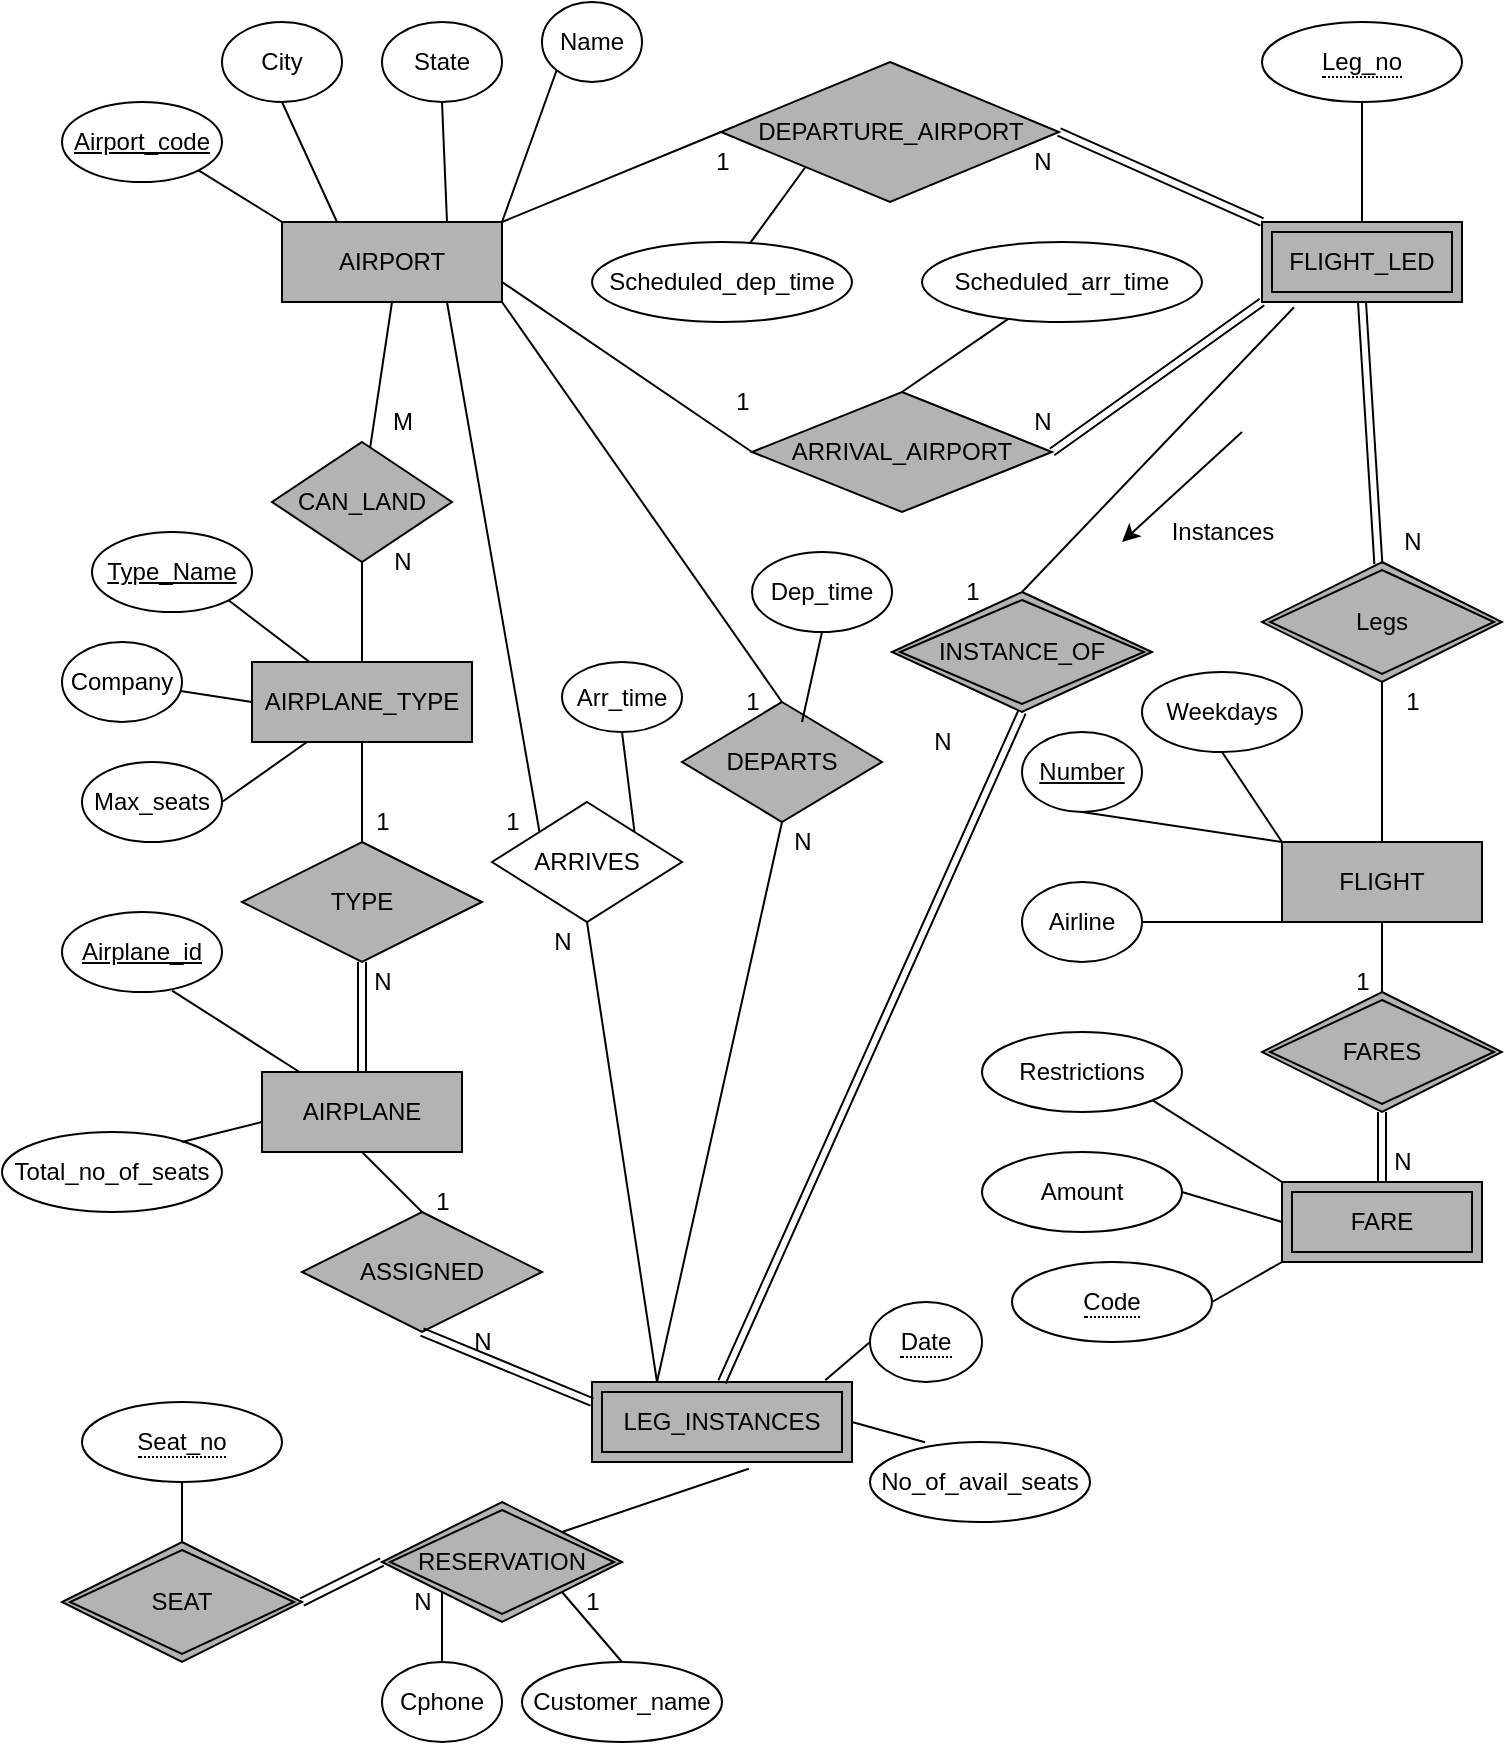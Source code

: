 <mxfile version="20.4.1" type="device"><diagram id="vinXVyPSpNCe3Nx000fY" name="Trang-1"><mxGraphModel dx="1935" dy="867" grid="1" gridSize="10" guides="1" tooltips="1" connect="1" arrows="1" fold="1" page="1" pageScale="1" pageWidth="827" pageHeight="1169" math="0" shadow="0"><root><mxCell id="0"/><mxCell id="1" parent="0"/><mxCell id="0WZKQiS12nvEJ1-0Fg4a-1" value="AIRPORT" style="rounded=0;whiteSpace=wrap;html=1;fillColor=#B3B3B3;" vertex="1" parent="1"><mxGeometry x="120" y="120" width="110" height="40" as="geometry"/></mxCell><mxCell id="0WZKQiS12nvEJ1-0Fg4a-2" value="Airport_code" style="ellipse;whiteSpace=wrap;html=1;align=center;fontStyle=4;" vertex="1" parent="1"><mxGeometry x="10" y="60" width="80" height="40" as="geometry"/></mxCell><mxCell id="0WZKQiS12nvEJ1-0Fg4a-3" value="City" style="ellipse;whiteSpace=wrap;html=1;align=center;" vertex="1" parent="1"><mxGeometry x="90" y="20" width="60" height="40" as="geometry"/></mxCell><mxCell id="0WZKQiS12nvEJ1-0Fg4a-4" value="State" style="ellipse;whiteSpace=wrap;html=1;align=center;" vertex="1" parent="1"><mxGeometry x="170" y="20" width="60" height="40" as="geometry"/></mxCell><mxCell id="0WZKQiS12nvEJ1-0Fg4a-5" value="Name" style="ellipse;whiteSpace=wrap;html=1;align=center;" vertex="1" parent="1"><mxGeometry x="250" y="10" width="50" height="40" as="geometry"/></mxCell><mxCell id="0WZKQiS12nvEJ1-0Fg4a-12" value="" style="endArrow=none;html=1;rounded=0;entryX=0;entryY=1;entryDx=0;entryDy=0;exitX=1;exitY=0;exitDx=0;exitDy=0;" edge="1" parent="1" source="0WZKQiS12nvEJ1-0Fg4a-1" target="0WZKQiS12nvEJ1-0Fg4a-5"><mxGeometry width="50" height="50" relative="1" as="geometry"><mxPoint x="350" y="290" as="sourcePoint"/><mxPoint x="400" y="240" as="targetPoint"/></mxGeometry></mxCell><mxCell id="0WZKQiS12nvEJ1-0Fg4a-13" value="" style="endArrow=none;html=1;rounded=0;entryX=0.5;entryY=1;entryDx=0;entryDy=0;exitX=0.75;exitY=0;exitDx=0;exitDy=0;" edge="1" parent="1" source="0WZKQiS12nvEJ1-0Fg4a-1" target="0WZKQiS12nvEJ1-0Fg4a-4"><mxGeometry width="50" height="50" relative="1" as="geometry"><mxPoint x="350" y="290" as="sourcePoint"/><mxPoint x="400" y="240" as="targetPoint"/></mxGeometry></mxCell><mxCell id="0WZKQiS12nvEJ1-0Fg4a-14" value="" style="endArrow=none;html=1;rounded=0;entryX=0.5;entryY=1;entryDx=0;entryDy=0;exitX=0.25;exitY=0;exitDx=0;exitDy=0;" edge="1" parent="1" source="0WZKQiS12nvEJ1-0Fg4a-1" target="0WZKQiS12nvEJ1-0Fg4a-3"><mxGeometry width="50" height="50" relative="1" as="geometry"><mxPoint x="350" y="290" as="sourcePoint"/><mxPoint x="400" y="240" as="targetPoint"/></mxGeometry></mxCell><mxCell id="0WZKQiS12nvEJ1-0Fg4a-15" value="" style="endArrow=none;html=1;rounded=0;entryX=1;entryY=1;entryDx=0;entryDy=0;exitX=0;exitY=0;exitDx=0;exitDy=0;" edge="1" parent="1" source="0WZKQiS12nvEJ1-0Fg4a-1" target="0WZKQiS12nvEJ1-0Fg4a-2"><mxGeometry width="50" height="50" relative="1" as="geometry"><mxPoint x="350" y="290" as="sourcePoint"/><mxPoint x="400" y="240" as="targetPoint"/></mxGeometry></mxCell><mxCell id="0WZKQiS12nvEJ1-0Fg4a-16" value="CAN_LAND" style="shape=rhombus;perimeter=rhombusPerimeter;whiteSpace=wrap;html=1;align=center;fillColor=#B3B3B3;" vertex="1" parent="1"><mxGeometry x="115" y="230" width="90" height="60" as="geometry"/></mxCell><mxCell id="0WZKQiS12nvEJ1-0Fg4a-18" value="" style="endArrow=none;html=1;rounded=0;entryX=0.5;entryY=1;entryDx=0;entryDy=0;" edge="1" parent="1" source="0WZKQiS12nvEJ1-0Fg4a-16" target="0WZKQiS12nvEJ1-0Fg4a-1"><mxGeometry width="50" height="50" relative="1" as="geometry"><mxPoint x="350" y="290" as="sourcePoint"/><mxPoint x="400" y="240" as="targetPoint"/></mxGeometry></mxCell><mxCell id="0WZKQiS12nvEJ1-0Fg4a-19" value="M" style="text;html=1;align=center;verticalAlign=middle;resizable=0;points=[];autosize=1;strokeColor=none;fillColor=none;" vertex="1" parent="1"><mxGeometry x="165" y="205" width="30" height="30" as="geometry"/></mxCell><mxCell id="0WZKQiS12nvEJ1-0Fg4a-20" value="AIRPLANE_TYPE" style="whiteSpace=wrap;html=1;align=center;fillColor=#B3B3B3;" vertex="1" parent="1"><mxGeometry x="105" y="340" width="110" height="40" as="geometry"/></mxCell><mxCell id="0WZKQiS12nvEJ1-0Fg4a-21" value="" style="endArrow=none;html=1;rounded=0;exitX=0.5;exitY=0;exitDx=0;exitDy=0;entryX=0.5;entryY=1;entryDx=0;entryDy=0;" edge="1" parent="1" source="0WZKQiS12nvEJ1-0Fg4a-20" target="0WZKQiS12nvEJ1-0Fg4a-16"><mxGeometry width="50" height="50" relative="1" as="geometry"><mxPoint x="350" y="290" as="sourcePoint"/><mxPoint x="400" y="240" as="targetPoint"/></mxGeometry></mxCell><mxCell id="0WZKQiS12nvEJ1-0Fg4a-22" value="N" style="text;html=1;align=center;verticalAlign=middle;resizable=0;points=[];autosize=1;strokeColor=none;fillColor=none;" vertex="1" parent="1"><mxGeometry x="165" y="275" width="30" height="30" as="geometry"/></mxCell><mxCell id="0WZKQiS12nvEJ1-0Fg4a-23" value="Type_Name" style="ellipse;whiteSpace=wrap;html=1;align=center;fontStyle=4;" vertex="1" parent="1"><mxGeometry x="25" y="275" width="80" height="40" as="geometry"/></mxCell><mxCell id="0WZKQiS12nvEJ1-0Fg4a-24" value="Max_seats" style="ellipse;whiteSpace=wrap;html=1;align=center;" vertex="1" parent="1"><mxGeometry x="20" y="390" width="70" height="40" as="geometry"/></mxCell><mxCell id="0WZKQiS12nvEJ1-0Fg4a-25" value="Company" style="ellipse;whiteSpace=wrap;html=1;align=center;" vertex="1" parent="1"><mxGeometry x="10" y="330" width="60" height="40" as="geometry"/></mxCell><mxCell id="0WZKQiS12nvEJ1-0Fg4a-26" value="" style="endArrow=none;html=1;rounded=0;exitX=1;exitY=1;exitDx=0;exitDy=0;" edge="1" parent="1" source="0WZKQiS12nvEJ1-0Fg4a-23" target="0WZKQiS12nvEJ1-0Fg4a-20"><mxGeometry width="50" height="50" relative="1" as="geometry"><mxPoint x="350" y="290" as="sourcePoint"/><mxPoint x="400" y="240" as="targetPoint"/></mxGeometry></mxCell><mxCell id="0WZKQiS12nvEJ1-0Fg4a-27" value="" style="endArrow=none;html=1;rounded=0;entryX=1;entryY=0.5;entryDx=0;entryDy=0;exitX=0.25;exitY=1;exitDx=0;exitDy=0;" edge="1" parent="1" source="0WZKQiS12nvEJ1-0Fg4a-20" target="0WZKQiS12nvEJ1-0Fg4a-24"><mxGeometry width="50" height="50" relative="1" as="geometry"><mxPoint x="350" y="290" as="sourcePoint"/><mxPoint x="400" y="240" as="targetPoint"/></mxGeometry></mxCell><mxCell id="0WZKQiS12nvEJ1-0Fg4a-28" value="" style="endArrow=none;html=1;rounded=0;exitX=0;exitY=0.5;exitDx=0;exitDy=0;" edge="1" parent="1" source="0WZKQiS12nvEJ1-0Fg4a-20" target="0WZKQiS12nvEJ1-0Fg4a-25"><mxGeometry width="50" height="50" relative="1" as="geometry"><mxPoint x="350" y="290" as="sourcePoint"/><mxPoint x="400" y="240" as="targetPoint"/></mxGeometry></mxCell><mxCell id="0WZKQiS12nvEJ1-0Fg4a-29" value="TYPE" style="shape=rhombus;perimeter=rhombusPerimeter;whiteSpace=wrap;html=1;align=center;fillColor=#B3B3B3;" vertex="1" parent="1"><mxGeometry x="100" y="430" width="120" height="60" as="geometry"/></mxCell><mxCell id="0WZKQiS12nvEJ1-0Fg4a-30" value="AIRPLANE" style="whiteSpace=wrap;html=1;align=center;fillColor=#B3B3B3;" vertex="1" parent="1"><mxGeometry x="110" y="545" width="100" height="40" as="geometry"/></mxCell><mxCell id="0WZKQiS12nvEJ1-0Fg4a-31" value="" style="endArrow=none;html=1;rounded=0;entryX=0.5;entryY=1;entryDx=0;entryDy=0;" edge="1" parent="1" source="0WZKQiS12nvEJ1-0Fg4a-29" target="0WZKQiS12nvEJ1-0Fg4a-20"><mxGeometry width="50" height="50" relative="1" as="geometry"><mxPoint x="350" y="530" as="sourcePoint"/><mxPoint x="400" y="480" as="targetPoint"/></mxGeometry></mxCell><mxCell id="0WZKQiS12nvEJ1-0Fg4a-32" value="" style="shape=link;html=1;rounded=0;exitX=0.5;exitY=1;exitDx=0;exitDy=0;" edge="1" parent="1" source="0WZKQiS12nvEJ1-0Fg4a-29" target="0WZKQiS12nvEJ1-0Fg4a-30"><mxGeometry width="100" relative="1" as="geometry"><mxPoint x="320" y="500" as="sourcePoint"/><mxPoint x="420" y="500" as="targetPoint"/></mxGeometry></mxCell><mxCell id="0WZKQiS12nvEJ1-0Fg4a-33" value="1" style="text;html=1;align=center;verticalAlign=middle;resizable=0;points=[];autosize=1;strokeColor=none;fillColor=none;" vertex="1" parent="1"><mxGeometry x="155" y="405" width="30" height="30" as="geometry"/></mxCell><mxCell id="0WZKQiS12nvEJ1-0Fg4a-34" value="N" style="text;html=1;align=center;verticalAlign=middle;resizable=0;points=[];autosize=1;strokeColor=none;fillColor=none;" vertex="1" parent="1"><mxGeometry x="155" y="485" width="30" height="30" as="geometry"/></mxCell><mxCell id="0WZKQiS12nvEJ1-0Fg4a-35" value="Total_no_of_seats" style="ellipse;whiteSpace=wrap;html=1;align=center;" vertex="1" parent="1"><mxGeometry x="-20" y="575" width="110" height="40" as="geometry"/></mxCell><mxCell id="0WZKQiS12nvEJ1-0Fg4a-36" value="Airplane_id" style="ellipse;whiteSpace=wrap;html=1;align=center;fontStyle=4;" vertex="1" parent="1"><mxGeometry x="10" y="465" width="80" height="40" as="geometry"/></mxCell><mxCell id="0WZKQiS12nvEJ1-0Fg4a-37" value="" style="endArrow=none;html=1;rounded=0;entryX=0.688;entryY=0.982;entryDx=0;entryDy=0;entryPerimeter=0;" edge="1" parent="1" source="0WZKQiS12nvEJ1-0Fg4a-30" target="0WZKQiS12nvEJ1-0Fg4a-36"><mxGeometry width="50" height="50" relative="1" as="geometry"><mxPoint x="350" y="530" as="sourcePoint"/><mxPoint x="400" y="480" as="targetPoint"/></mxGeometry></mxCell><mxCell id="0WZKQiS12nvEJ1-0Fg4a-38" value="" style="endArrow=none;html=1;rounded=0;" edge="1" parent="1"><mxGeometry width="50" height="50" relative="1" as="geometry"><mxPoint x="110" y="570" as="sourcePoint"/><mxPoint x="70" y="580" as="targetPoint"/></mxGeometry></mxCell><mxCell id="0WZKQiS12nvEJ1-0Fg4a-39" value="DEPARTURE_AIRPORT" style="shape=rhombus;perimeter=rhombusPerimeter;whiteSpace=wrap;html=1;align=center;fillColor=#B3B3B3;" vertex="1" parent="1"><mxGeometry x="339.5" y="40" width="169" height="70" as="geometry"/></mxCell><mxCell id="0WZKQiS12nvEJ1-0Fg4a-40" value="ARRIVAL_AIRPORT" style="shape=rhombus;perimeter=rhombusPerimeter;whiteSpace=wrap;html=1;align=center;fillColor=#B3B3B3;" vertex="1" parent="1"><mxGeometry x="355" y="205" width="150" height="60" as="geometry"/></mxCell><mxCell id="0WZKQiS12nvEJ1-0Fg4a-41" value="" style="endArrow=none;html=1;rounded=0;entryX=0;entryY=0.5;entryDx=0;entryDy=0;exitX=1;exitY=0;exitDx=0;exitDy=0;" edge="1" parent="1" source="0WZKQiS12nvEJ1-0Fg4a-1" target="0WZKQiS12nvEJ1-0Fg4a-39"><mxGeometry width="50" height="50" relative="1" as="geometry"><mxPoint x="350" y="290" as="sourcePoint"/><mxPoint x="400" y="240" as="targetPoint"/></mxGeometry></mxCell><mxCell id="0WZKQiS12nvEJ1-0Fg4a-42" value="" style="endArrow=none;html=1;rounded=0;exitX=1;exitY=0.75;exitDx=0;exitDy=0;entryX=0;entryY=0.5;entryDx=0;entryDy=0;" edge="1" parent="1" source="0WZKQiS12nvEJ1-0Fg4a-1" target="0WZKQiS12nvEJ1-0Fg4a-40"><mxGeometry width="50" height="50" relative="1" as="geometry"><mxPoint x="350" y="290" as="sourcePoint"/><mxPoint x="400" y="240" as="targetPoint"/></mxGeometry></mxCell><mxCell id="0WZKQiS12nvEJ1-0Fg4a-43" value="1" style="text;html=1;align=center;verticalAlign=middle;resizable=0;points=[];autosize=1;strokeColor=none;fillColor=none;" vertex="1" parent="1"><mxGeometry x="325" y="75" width="30" height="30" as="geometry"/></mxCell><mxCell id="0WZKQiS12nvEJ1-0Fg4a-44" value="FLIGHT_LED" style="shape=ext;margin=3;double=1;whiteSpace=wrap;html=1;align=center;fillColor=#B3B3B3;" vertex="1" parent="1"><mxGeometry x="610" y="120" width="100" height="40" as="geometry"/></mxCell><mxCell id="0WZKQiS12nvEJ1-0Fg4a-45" value="" style="shape=link;html=1;rounded=0;entryX=0;entryY=0;entryDx=0;entryDy=0;" edge="1" parent="1" target="0WZKQiS12nvEJ1-0Fg4a-44"><mxGeometry width="100" relative="1" as="geometry"><mxPoint x="508.5" y="75" as="sourcePoint"/><mxPoint x="608.5" y="75" as="targetPoint"/></mxGeometry></mxCell><mxCell id="0WZKQiS12nvEJ1-0Fg4a-46" value="N" style="text;html=1;align=center;verticalAlign=middle;resizable=0;points=[];autosize=1;strokeColor=none;fillColor=none;" vertex="1" parent="1"><mxGeometry x="485" y="75" width="30" height="30" as="geometry"/></mxCell><mxCell id="0WZKQiS12nvEJ1-0Fg4a-47" value="" style="shape=link;html=1;rounded=0;exitX=1;exitY=0.5;exitDx=0;exitDy=0;entryX=0;entryY=1;entryDx=0;entryDy=0;" edge="1" parent="1" source="0WZKQiS12nvEJ1-0Fg4a-40" target="0WZKQiS12nvEJ1-0Fg4a-44"><mxGeometry width="100" relative="1" as="geometry"><mxPoint x="320" y="270" as="sourcePoint"/><mxPoint x="420" y="270" as="targetPoint"/></mxGeometry></mxCell><mxCell id="0WZKQiS12nvEJ1-0Fg4a-48" value="N" style="text;html=1;align=center;verticalAlign=middle;resizable=0;points=[];autosize=1;strokeColor=none;fillColor=none;" vertex="1" parent="1"><mxGeometry x="485" y="205" width="30" height="30" as="geometry"/></mxCell><mxCell id="0WZKQiS12nvEJ1-0Fg4a-49" value="Scheduled_dep_time" style="ellipse;whiteSpace=wrap;html=1;align=center;" vertex="1" parent="1"><mxGeometry x="275" y="130" width="130" height="40" as="geometry"/></mxCell><mxCell id="0WZKQiS12nvEJ1-0Fg4a-50" value="Scheduled_arr_time" style="ellipse;whiteSpace=wrap;html=1;align=center;" vertex="1" parent="1"><mxGeometry x="440" y="130" width="140" height="40" as="geometry"/></mxCell><mxCell id="0WZKQiS12nvEJ1-0Fg4a-51" value="" style="endArrow=none;html=1;rounded=0;entryX=0.5;entryY=0;entryDx=0;entryDy=0;" edge="1" parent="1" source="0WZKQiS12nvEJ1-0Fg4a-50" target="0WZKQiS12nvEJ1-0Fg4a-40"><mxGeometry width="50" height="50" relative="1" as="geometry"><mxPoint x="350" y="290" as="sourcePoint"/><mxPoint x="400" y="240" as="targetPoint"/></mxGeometry></mxCell><mxCell id="0WZKQiS12nvEJ1-0Fg4a-52" value="" style="endArrow=none;html=1;rounded=0;entryX=0;entryY=1;entryDx=0;entryDy=0;" edge="1" parent="1" source="0WZKQiS12nvEJ1-0Fg4a-49" target="0WZKQiS12nvEJ1-0Fg4a-39"><mxGeometry width="50" height="50" relative="1" as="geometry"><mxPoint x="350" y="290" as="sourcePoint"/><mxPoint x="400" y="240" as="targetPoint"/></mxGeometry></mxCell><mxCell id="0WZKQiS12nvEJ1-0Fg4a-53" value="1" style="text;html=1;align=center;verticalAlign=middle;resizable=0;points=[];autosize=1;strokeColor=none;fillColor=none;" vertex="1" parent="1"><mxGeometry x="335" y="195" width="30" height="30" as="geometry"/></mxCell><mxCell id="0WZKQiS12nvEJ1-0Fg4a-54" value="&lt;span style=&quot;border-bottom: 1px dotted&quot;&gt;Leg_no&lt;/span&gt;" style="ellipse;whiteSpace=wrap;html=1;align=center;" vertex="1" parent="1"><mxGeometry x="610" y="20" width="100" height="40" as="geometry"/></mxCell><mxCell id="0WZKQiS12nvEJ1-0Fg4a-55" value="" style="endArrow=none;html=1;rounded=0;entryX=0.5;entryY=0;entryDx=0;entryDy=0;exitX=0.5;exitY=1;exitDx=0;exitDy=0;" edge="1" parent="1" source="0WZKQiS12nvEJ1-0Fg4a-54" target="0WZKQiS12nvEJ1-0Fg4a-44"><mxGeometry width="50" height="50" relative="1" as="geometry"><mxPoint x="350" y="290" as="sourcePoint"/><mxPoint x="400" y="240" as="targetPoint"/></mxGeometry></mxCell><mxCell id="0WZKQiS12nvEJ1-0Fg4a-56" value="Legs" style="shape=rhombus;double=1;perimeter=rhombusPerimeter;whiteSpace=wrap;html=1;align=center;fillColor=#B3B3B3;" vertex="1" parent="1"><mxGeometry x="610" y="290" width="120" height="60" as="geometry"/></mxCell><mxCell id="0WZKQiS12nvEJ1-0Fg4a-57" value="INSTANCE_OF" style="shape=rhombus;double=1;perimeter=rhombusPerimeter;whiteSpace=wrap;html=1;align=center;fillColor=#B3B3B3;" vertex="1" parent="1"><mxGeometry x="425" y="305" width="130" height="60" as="geometry"/></mxCell><mxCell id="0WZKQiS12nvEJ1-0Fg4a-58" value="" style="shape=link;html=1;rounded=0;exitX=0.5;exitY=1;exitDx=0;exitDy=0;" edge="1" parent="1" source="0WZKQiS12nvEJ1-0Fg4a-44" target="0WZKQiS12nvEJ1-0Fg4a-56"><mxGeometry width="100" relative="1" as="geometry"><mxPoint x="320" y="390" as="sourcePoint"/><mxPoint x="420" y="390" as="targetPoint"/></mxGeometry></mxCell><mxCell id="0WZKQiS12nvEJ1-0Fg4a-59" value="N" style="text;html=1;align=center;verticalAlign=middle;resizable=0;points=[];autosize=1;strokeColor=none;fillColor=none;" vertex="1" parent="1"><mxGeometry x="670" y="265" width="30" height="30" as="geometry"/></mxCell><mxCell id="0WZKQiS12nvEJ1-0Fg4a-60" value="" style="endArrow=none;html=1;rounded=0;entryX=0.5;entryY=0;entryDx=0;entryDy=0;exitX=0.16;exitY=1.066;exitDx=0;exitDy=0;exitPerimeter=0;" edge="1" parent="1" source="0WZKQiS12nvEJ1-0Fg4a-44" target="0WZKQiS12nvEJ1-0Fg4a-57"><mxGeometry width="50" height="50" relative="1" as="geometry"><mxPoint x="350" y="410" as="sourcePoint"/><mxPoint x="400" y="360" as="targetPoint"/></mxGeometry></mxCell><mxCell id="0WZKQiS12nvEJ1-0Fg4a-61" value="1" style="text;html=1;align=center;verticalAlign=middle;resizable=0;points=[];autosize=1;strokeColor=none;fillColor=none;" vertex="1" parent="1"><mxGeometry x="450" y="290" width="30" height="30" as="geometry"/></mxCell><mxCell id="0WZKQiS12nvEJ1-0Fg4a-63" value="" style="endArrow=classic;html=1;rounded=0;" edge="1" parent="1"><mxGeometry width="50" height="50" relative="1" as="geometry"><mxPoint x="600" y="225" as="sourcePoint"/><mxPoint x="540" y="280" as="targetPoint"/><Array as="points"/></mxGeometry></mxCell><mxCell id="0WZKQiS12nvEJ1-0Fg4a-64" value="Instances" style="text;html=1;align=center;verticalAlign=middle;resizable=0;points=[];autosize=1;strokeColor=none;fillColor=none;" vertex="1" parent="1"><mxGeometry x="555" y="260" width="70" height="30" as="geometry"/></mxCell><mxCell id="0WZKQiS12nvEJ1-0Fg4a-65" value="FLIGHT" style="whiteSpace=wrap;html=1;align=center;fillColor=#B3B3B3;" vertex="1" parent="1"><mxGeometry x="620" y="430" width="100" height="40" as="geometry"/></mxCell><mxCell id="0WZKQiS12nvEJ1-0Fg4a-66" value="" style="endArrow=none;html=1;rounded=0;entryX=0.5;entryY=1;entryDx=0;entryDy=0;exitX=0.5;exitY=0;exitDx=0;exitDy=0;" edge="1" parent="1" source="0WZKQiS12nvEJ1-0Fg4a-65" target="0WZKQiS12nvEJ1-0Fg4a-56"><mxGeometry width="50" height="50" relative="1" as="geometry"><mxPoint x="350" y="410" as="sourcePoint"/><mxPoint x="400" y="360" as="targetPoint"/></mxGeometry></mxCell><mxCell id="0WZKQiS12nvEJ1-0Fg4a-67" value="1" style="text;html=1;align=center;verticalAlign=middle;resizable=0;points=[];autosize=1;strokeColor=none;fillColor=none;" vertex="1" parent="1"><mxGeometry x="670" y="345" width="30" height="30" as="geometry"/></mxCell><mxCell id="0WZKQiS12nvEJ1-0Fg4a-68" value="Number" style="ellipse;whiteSpace=wrap;html=1;align=center;fontStyle=4;" vertex="1" parent="1"><mxGeometry x="490" y="375" width="60" height="40" as="geometry"/></mxCell><mxCell id="0WZKQiS12nvEJ1-0Fg4a-69" value="Airline" style="ellipse;whiteSpace=wrap;html=1;align=center;" vertex="1" parent="1"><mxGeometry x="490" y="450" width="60" height="40" as="geometry"/></mxCell><mxCell id="0WZKQiS12nvEJ1-0Fg4a-71" value="Weekdays" style="ellipse;whiteSpace=wrap;html=1;align=center;" vertex="1" parent="1"><mxGeometry x="550" y="345" width="80" height="40" as="geometry"/></mxCell><mxCell id="0WZKQiS12nvEJ1-0Fg4a-72" value="" style="endArrow=none;html=1;rounded=0;entryX=0;entryY=1;entryDx=0;entryDy=0;exitX=1;exitY=0.5;exitDx=0;exitDy=0;" edge="1" parent="1" source="0WZKQiS12nvEJ1-0Fg4a-69" target="0WZKQiS12nvEJ1-0Fg4a-65"><mxGeometry width="50" height="50" relative="1" as="geometry"><mxPoint x="350" y="410" as="sourcePoint"/><mxPoint x="400" y="360" as="targetPoint"/></mxGeometry></mxCell><mxCell id="0WZKQiS12nvEJ1-0Fg4a-73" value="" style="endArrow=none;html=1;rounded=0;entryX=0;entryY=0;entryDx=0;entryDy=0;exitX=0.5;exitY=1;exitDx=0;exitDy=0;" edge="1" parent="1" source="0WZKQiS12nvEJ1-0Fg4a-68" target="0WZKQiS12nvEJ1-0Fg4a-65"><mxGeometry width="50" height="50" relative="1" as="geometry"><mxPoint x="350" y="410" as="sourcePoint"/><mxPoint x="400" y="360" as="targetPoint"/></mxGeometry></mxCell><mxCell id="0WZKQiS12nvEJ1-0Fg4a-74" value="" style="endArrow=none;html=1;rounded=0;entryX=0.5;entryY=1;entryDx=0;entryDy=0;exitX=0;exitY=0;exitDx=0;exitDy=0;" edge="1" parent="1" source="0WZKQiS12nvEJ1-0Fg4a-65" target="0WZKQiS12nvEJ1-0Fg4a-71"><mxGeometry width="50" height="50" relative="1" as="geometry"><mxPoint x="350" y="410" as="sourcePoint"/><mxPoint x="400" y="360" as="targetPoint"/></mxGeometry></mxCell><mxCell id="0WZKQiS12nvEJ1-0Fg4a-76" value="FARES" style="shape=rhombus;double=1;perimeter=rhombusPerimeter;whiteSpace=wrap;html=1;align=center;fillColor=#B3B3B3;" vertex="1" parent="1"><mxGeometry x="610" y="505" width="120" height="60" as="geometry"/></mxCell><mxCell id="0WZKQiS12nvEJ1-0Fg4a-79" value="FARE" style="shape=ext;margin=3;double=1;whiteSpace=wrap;html=1;align=center;fillColor=#B3B3B3;" vertex="1" parent="1"><mxGeometry x="620" y="600" width="100" height="40" as="geometry"/></mxCell><mxCell id="0WZKQiS12nvEJ1-0Fg4a-81" value="" style="endArrow=none;html=1;rounded=0;entryX=0.5;entryY=1;entryDx=0;entryDy=0;" edge="1" parent="1" source="0WZKQiS12nvEJ1-0Fg4a-76" target="0WZKQiS12nvEJ1-0Fg4a-65"><mxGeometry width="50" height="50" relative="1" as="geometry"><mxPoint x="350" y="530" as="sourcePoint"/><mxPoint x="400" y="480" as="targetPoint"/></mxGeometry></mxCell><mxCell id="0WZKQiS12nvEJ1-0Fg4a-82" value="Restrictions" style="ellipse;whiteSpace=wrap;html=1;align=center;" vertex="1" parent="1"><mxGeometry x="470" y="525" width="100" height="40" as="geometry"/></mxCell><mxCell id="0WZKQiS12nvEJ1-0Fg4a-83" value="Amount" style="ellipse;whiteSpace=wrap;html=1;align=center;" vertex="1" parent="1"><mxGeometry x="470" y="585" width="100" height="40" as="geometry"/></mxCell><mxCell id="0WZKQiS12nvEJ1-0Fg4a-86" value="&lt;span style=&quot;border-bottom: 1px dotted&quot;&gt;Code&lt;/span&gt;" style="ellipse;whiteSpace=wrap;html=1;align=center;" vertex="1" parent="1"><mxGeometry x="485" y="640" width="100" height="40" as="geometry"/></mxCell><mxCell id="0WZKQiS12nvEJ1-0Fg4a-87" value="" style="shape=link;html=1;rounded=0;entryX=0.5;entryY=1;entryDx=0;entryDy=0;exitX=0.5;exitY=0;exitDx=0;exitDy=0;" edge="1" parent="1" source="0WZKQiS12nvEJ1-0Fg4a-79" target="0WZKQiS12nvEJ1-0Fg4a-76"><mxGeometry width="100" relative="1" as="geometry"><mxPoint x="320" y="500" as="sourcePoint"/><mxPoint x="420" y="500" as="targetPoint"/></mxGeometry></mxCell><mxCell id="0WZKQiS12nvEJ1-0Fg4a-88" value="N" style="text;html=1;align=center;verticalAlign=middle;resizable=0;points=[];autosize=1;strokeColor=none;fillColor=none;" vertex="1" parent="1"><mxGeometry x="665" y="575" width="30" height="30" as="geometry"/></mxCell><mxCell id="0WZKQiS12nvEJ1-0Fg4a-89" value="1" style="text;html=1;align=center;verticalAlign=middle;resizable=0;points=[];autosize=1;strokeColor=none;fillColor=none;" vertex="1" parent="1"><mxGeometry x="645" y="485" width="30" height="30" as="geometry"/></mxCell><mxCell id="0WZKQiS12nvEJ1-0Fg4a-90" value="" style="endArrow=none;html=1;rounded=0;entryX=0;entryY=0;entryDx=0;entryDy=0;exitX=1;exitY=1;exitDx=0;exitDy=0;" edge="1" parent="1" source="0WZKQiS12nvEJ1-0Fg4a-82" target="0WZKQiS12nvEJ1-0Fg4a-79"><mxGeometry width="50" height="50" relative="1" as="geometry"><mxPoint x="350" y="530" as="sourcePoint"/><mxPoint x="400" y="480" as="targetPoint"/></mxGeometry></mxCell><mxCell id="0WZKQiS12nvEJ1-0Fg4a-91" value="" style="endArrow=none;html=1;rounded=0;entryX=0;entryY=0.5;entryDx=0;entryDy=0;exitX=1;exitY=0.5;exitDx=0;exitDy=0;" edge="1" parent="1" source="0WZKQiS12nvEJ1-0Fg4a-83" target="0WZKQiS12nvEJ1-0Fg4a-79"><mxGeometry width="50" height="50" relative="1" as="geometry"><mxPoint x="350" y="530" as="sourcePoint"/><mxPoint x="400" y="480" as="targetPoint"/></mxGeometry></mxCell><mxCell id="0WZKQiS12nvEJ1-0Fg4a-92" value="" style="endArrow=none;html=1;rounded=0;entryX=0;entryY=1;entryDx=0;entryDy=0;exitX=1;exitY=0.5;exitDx=0;exitDy=0;" edge="1" parent="1" source="0WZKQiS12nvEJ1-0Fg4a-86" target="0WZKQiS12nvEJ1-0Fg4a-79"><mxGeometry width="50" height="50" relative="1" as="geometry"><mxPoint x="350" y="530" as="sourcePoint"/><mxPoint x="400" y="480" as="targetPoint"/></mxGeometry></mxCell><mxCell id="0WZKQiS12nvEJ1-0Fg4a-93" value="LEG_INSTANCES" style="shape=ext;margin=3;double=1;whiteSpace=wrap;html=1;align=center;fillColor=#B3B3B3;" vertex="1" parent="1"><mxGeometry x="275" y="700" width="130" height="40" as="geometry"/></mxCell><mxCell id="0WZKQiS12nvEJ1-0Fg4a-94" value="" style="shape=link;html=1;rounded=0;exitX=0.5;exitY=0;exitDx=0;exitDy=0;entryX=0.5;entryY=1;entryDx=0;entryDy=0;" edge="1" parent="1" source="0WZKQiS12nvEJ1-0Fg4a-93" target="0WZKQiS12nvEJ1-0Fg4a-57"><mxGeometry width="100" relative="1" as="geometry"><mxPoint x="320" y="500" as="sourcePoint"/><mxPoint x="420" y="500" as="targetPoint"/></mxGeometry></mxCell><mxCell id="0WZKQiS12nvEJ1-0Fg4a-95" value="N" style="text;html=1;align=center;verticalAlign=middle;resizable=0;points=[];autosize=1;strokeColor=none;fillColor=none;" vertex="1" parent="1"><mxGeometry x="435" y="365" width="30" height="30" as="geometry"/></mxCell><mxCell id="0WZKQiS12nvEJ1-0Fg4a-96" value="No_of_avail_seats" style="ellipse;whiteSpace=wrap;html=1;align=center;" vertex="1" parent="1"><mxGeometry x="414" y="730" width="110" height="40" as="geometry"/></mxCell><mxCell id="0WZKQiS12nvEJ1-0Fg4a-97" value="&lt;span style=&quot;border-bottom: 1px dotted&quot;&gt;Date&lt;/span&gt;" style="ellipse;whiteSpace=wrap;html=1;align=center;" vertex="1" parent="1"><mxGeometry x="414" y="660" width="56" height="40" as="geometry"/></mxCell><mxCell id="0WZKQiS12nvEJ1-0Fg4a-98" value="" style="endArrow=none;html=1;rounded=0;entryX=0.25;entryY=0.004;entryDx=0;entryDy=0;entryPerimeter=0;exitX=1;exitY=0.5;exitDx=0;exitDy=0;" edge="1" parent="1" source="0WZKQiS12nvEJ1-0Fg4a-93" target="0WZKQiS12nvEJ1-0Fg4a-96"><mxGeometry width="50" height="50" relative="1" as="geometry"><mxPoint x="350" y="530" as="sourcePoint"/><mxPoint x="400" y="480" as="targetPoint"/></mxGeometry></mxCell><mxCell id="0WZKQiS12nvEJ1-0Fg4a-99" value="" style="endArrow=none;html=1;rounded=0;entryX=0;entryY=0.5;entryDx=0;entryDy=0;exitX=0.897;exitY=-0.022;exitDx=0;exitDy=0;exitPerimeter=0;" edge="1" parent="1" source="0WZKQiS12nvEJ1-0Fg4a-93" target="0WZKQiS12nvEJ1-0Fg4a-97"><mxGeometry width="50" height="50" relative="1" as="geometry"><mxPoint x="350" y="530" as="sourcePoint"/><mxPoint x="400" y="480" as="targetPoint"/></mxGeometry></mxCell><mxCell id="0WZKQiS12nvEJ1-0Fg4a-100" value="ASSIGNED" style="shape=rhombus;perimeter=rhombusPerimeter;whiteSpace=wrap;html=1;align=center;fillColor=#B3B3B3;" vertex="1" parent="1"><mxGeometry x="130" y="615" width="120" height="60" as="geometry"/></mxCell><mxCell id="0WZKQiS12nvEJ1-0Fg4a-101" value="" style="endArrow=none;html=1;rounded=0;exitX=0.5;exitY=0;exitDx=0;exitDy=0;entryX=0.5;entryY=1;entryDx=0;entryDy=0;" edge="1" parent="1" source="0WZKQiS12nvEJ1-0Fg4a-100" target="0WZKQiS12nvEJ1-0Fg4a-30"><mxGeometry width="50" height="50" relative="1" as="geometry"><mxPoint x="350" y="530" as="sourcePoint"/><mxPoint x="400" y="480" as="targetPoint"/></mxGeometry></mxCell><mxCell id="0WZKQiS12nvEJ1-0Fg4a-102" value="" style="shape=link;html=1;rounded=0;exitX=0.5;exitY=1;exitDx=0;exitDy=0;entryX=0;entryY=0.25;entryDx=0;entryDy=0;" edge="1" parent="1" source="0WZKQiS12nvEJ1-0Fg4a-100" target="0WZKQiS12nvEJ1-0Fg4a-93"><mxGeometry width="100" relative="1" as="geometry"><mxPoint x="320" y="500" as="sourcePoint"/><mxPoint x="420" y="500" as="targetPoint"/></mxGeometry></mxCell><mxCell id="0WZKQiS12nvEJ1-0Fg4a-103" value="N" style="text;html=1;align=center;verticalAlign=middle;resizable=0;points=[];autosize=1;strokeColor=none;fillColor=none;" vertex="1" parent="1"><mxGeometry x="205" y="665" width="30" height="30" as="geometry"/></mxCell><mxCell id="0WZKQiS12nvEJ1-0Fg4a-104" value="1" style="text;html=1;align=center;verticalAlign=middle;resizable=0;points=[];autosize=1;strokeColor=none;fillColor=none;" vertex="1" parent="1"><mxGeometry x="185" y="595" width="30" height="30" as="geometry"/></mxCell><mxCell id="0WZKQiS12nvEJ1-0Fg4a-106" value="DEPARTS" style="shape=rhombus;perimeter=rhombusPerimeter;whiteSpace=wrap;html=1;align=center;fillColor=#B3B3B3;" vertex="1" parent="1"><mxGeometry x="320" y="360" width="100" height="60" as="geometry"/></mxCell><mxCell id="0WZKQiS12nvEJ1-0Fg4a-107" value="ARRIVES" style="shape=rhombus;perimeter=rhombusPerimeter;whiteSpace=wrap;html=1;align=center;" vertex="1" parent="1"><mxGeometry x="225" y="410" width="95" height="60" as="geometry"/></mxCell><mxCell id="0WZKQiS12nvEJ1-0Fg4a-108" value="" style="endArrow=none;html=1;rounded=0;exitX=0;exitY=0;exitDx=0;exitDy=0;entryX=0.75;entryY=1;entryDx=0;entryDy=0;" edge="1" parent="1" source="0WZKQiS12nvEJ1-0Fg4a-107" target="0WZKQiS12nvEJ1-0Fg4a-1"><mxGeometry width="50" height="50" relative="1" as="geometry"><mxPoint x="350" y="290" as="sourcePoint"/><mxPoint x="400" y="240" as="targetPoint"/></mxGeometry></mxCell><mxCell id="0WZKQiS12nvEJ1-0Fg4a-109" value="" style="endArrow=none;html=1;rounded=0;exitX=0.5;exitY=0;exitDx=0;exitDy=0;entryX=1;entryY=1;entryDx=0;entryDy=0;" edge="1" parent="1" source="0WZKQiS12nvEJ1-0Fg4a-106" target="0WZKQiS12nvEJ1-0Fg4a-1"><mxGeometry width="50" height="50" relative="1" as="geometry"><mxPoint x="350" y="290" as="sourcePoint"/><mxPoint x="400" y="240" as="targetPoint"/></mxGeometry></mxCell><mxCell id="0WZKQiS12nvEJ1-0Fg4a-110" value="1" style="text;html=1;align=center;verticalAlign=middle;resizable=0;points=[];autosize=1;strokeColor=none;fillColor=none;" vertex="1" parent="1"><mxGeometry x="220" y="405" width="30" height="30" as="geometry"/></mxCell><mxCell id="0WZKQiS12nvEJ1-0Fg4a-112" value="Arr_time" style="ellipse;whiteSpace=wrap;html=1;align=center;" vertex="1" parent="1"><mxGeometry x="260" y="340" width="60" height="35" as="geometry"/></mxCell><mxCell id="0WZKQiS12nvEJ1-0Fg4a-113" value="Dep_time" style="ellipse;whiteSpace=wrap;html=1;align=center;" vertex="1" parent="1"><mxGeometry x="355" y="285" width="70" height="40" as="geometry"/></mxCell><mxCell id="0WZKQiS12nvEJ1-0Fg4a-114" value="" style="endArrow=none;html=1;rounded=0;entryX=0.5;entryY=1;entryDx=0;entryDy=0;exitX=1;exitY=0;exitDx=0;exitDy=0;" edge="1" parent="1" source="0WZKQiS12nvEJ1-0Fg4a-107" target="0WZKQiS12nvEJ1-0Fg4a-112"><mxGeometry width="50" height="50" relative="1" as="geometry"><mxPoint x="350" y="530" as="sourcePoint"/><mxPoint x="400" y="480" as="targetPoint"/></mxGeometry></mxCell><mxCell id="0WZKQiS12nvEJ1-0Fg4a-115" value="" style="endArrow=none;html=1;rounded=0;entryX=0.5;entryY=1;entryDx=0;entryDy=0;" edge="1" parent="1" target="0WZKQiS12nvEJ1-0Fg4a-113"><mxGeometry width="50" height="50" relative="1" as="geometry"><mxPoint x="380" y="370" as="sourcePoint"/><mxPoint x="400" y="480" as="targetPoint"/></mxGeometry></mxCell><mxCell id="0WZKQiS12nvEJ1-0Fg4a-116" value="" style="endArrow=none;html=1;rounded=0;entryX=0.5;entryY=1;entryDx=0;entryDy=0;exitX=0.25;exitY=0;exitDx=0;exitDy=0;" edge="1" parent="1" source="0WZKQiS12nvEJ1-0Fg4a-93" target="0WZKQiS12nvEJ1-0Fg4a-107"><mxGeometry width="50" height="50" relative="1" as="geometry"><mxPoint x="350" y="530" as="sourcePoint"/><mxPoint x="400" y="480" as="targetPoint"/></mxGeometry></mxCell><mxCell id="0WZKQiS12nvEJ1-0Fg4a-117" value="" style="endArrow=none;html=1;rounded=0;entryX=0.5;entryY=1;entryDx=0;entryDy=0;exitX=0.25;exitY=0;exitDx=0;exitDy=0;" edge="1" parent="1" source="0WZKQiS12nvEJ1-0Fg4a-93" target="0WZKQiS12nvEJ1-0Fg4a-106"><mxGeometry width="50" height="50" relative="1" as="geometry"><mxPoint x="350" y="530" as="sourcePoint"/><mxPoint x="400" y="480" as="targetPoint"/></mxGeometry></mxCell><mxCell id="0WZKQiS12nvEJ1-0Fg4a-118" value="N" style="text;html=1;align=center;verticalAlign=middle;resizable=0;points=[];autosize=1;strokeColor=none;fillColor=none;" vertex="1" parent="1"><mxGeometry x="245" y="465" width="30" height="30" as="geometry"/></mxCell><mxCell id="0WZKQiS12nvEJ1-0Fg4a-119" value="N" style="text;html=1;align=center;verticalAlign=middle;resizable=0;points=[];autosize=1;strokeColor=none;fillColor=none;" vertex="1" parent="1"><mxGeometry x="365" y="415" width="30" height="30" as="geometry"/></mxCell><mxCell id="0WZKQiS12nvEJ1-0Fg4a-120" value="1" style="text;html=1;align=center;verticalAlign=middle;resizable=0;points=[];autosize=1;strokeColor=none;fillColor=none;" vertex="1" parent="1"><mxGeometry x="339.5" y="345" width="30" height="30" as="geometry"/></mxCell><mxCell id="0WZKQiS12nvEJ1-0Fg4a-122" value="RESERVATION" style="shape=rhombus;double=1;perimeter=rhombusPerimeter;whiteSpace=wrap;html=1;align=center;fillColor=#B3B3B3;" vertex="1" parent="1"><mxGeometry x="170" y="760" width="120" height="60" as="geometry"/></mxCell><mxCell id="0WZKQiS12nvEJ1-0Fg4a-123" value="Customer_name" style="ellipse;whiteSpace=wrap;html=1;align=center;" vertex="1" parent="1"><mxGeometry x="240" y="840" width="100" height="40" as="geometry"/></mxCell><mxCell id="0WZKQiS12nvEJ1-0Fg4a-124" value="Cphone" style="ellipse;whiteSpace=wrap;html=1;align=center;" vertex="1" parent="1"><mxGeometry x="170" y="840" width="60" height="40" as="geometry"/></mxCell><mxCell id="0WZKQiS12nvEJ1-0Fg4a-125" value="" style="endArrow=none;html=1;rounded=0;entryX=0.5;entryY=0;entryDx=0;entryDy=0;exitX=1;exitY=1;exitDx=0;exitDy=0;" edge="1" parent="1" source="0WZKQiS12nvEJ1-0Fg4a-122" target="0WZKQiS12nvEJ1-0Fg4a-123"><mxGeometry width="50" height="50" relative="1" as="geometry"><mxPoint x="350" y="650" as="sourcePoint"/><mxPoint x="400" y="600" as="targetPoint"/></mxGeometry></mxCell><mxCell id="0WZKQiS12nvEJ1-0Fg4a-126" value="" style="endArrow=none;html=1;rounded=0;exitX=0;exitY=1;exitDx=0;exitDy=0;" edge="1" parent="1" source="0WZKQiS12nvEJ1-0Fg4a-122" target="0WZKQiS12nvEJ1-0Fg4a-124"><mxGeometry width="50" height="50" relative="1" as="geometry"><mxPoint x="350" y="650" as="sourcePoint"/><mxPoint x="400" y="600" as="targetPoint"/></mxGeometry></mxCell><mxCell id="0WZKQiS12nvEJ1-0Fg4a-127" value="" style="endArrow=none;html=1;rounded=0;exitX=0.603;exitY=1.084;exitDx=0;exitDy=0;exitPerimeter=0;entryX=1;entryY=0;entryDx=0;entryDy=0;" edge="1" parent="1" source="0WZKQiS12nvEJ1-0Fg4a-93" target="0WZKQiS12nvEJ1-0Fg4a-122"><mxGeometry width="50" height="50" relative="1" as="geometry"><mxPoint x="350" y="650" as="sourcePoint"/><mxPoint x="400" y="600" as="targetPoint"/></mxGeometry></mxCell><mxCell id="0WZKQiS12nvEJ1-0Fg4a-128" value="SEAT" style="shape=rhombus;double=1;perimeter=rhombusPerimeter;whiteSpace=wrap;html=1;align=center;fillColor=#B3B3B3;" vertex="1" parent="1"><mxGeometry x="10" y="780" width="120" height="60" as="geometry"/></mxCell><mxCell id="0WZKQiS12nvEJ1-0Fg4a-129" value="" style="shape=link;html=1;rounded=0;entryX=0;entryY=0.5;entryDx=0;entryDy=0;exitX=1;exitY=0.5;exitDx=0;exitDy=0;" edge="1" parent="1" source="0WZKQiS12nvEJ1-0Fg4a-128" target="0WZKQiS12nvEJ1-0Fg4a-122"><mxGeometry width="100" relative="1" as="geometry"><mxPoint x="320" y="620" as="sourcePoint"/><mxPoint x="420" y="620" as="targetPoint"/></mxGeometry></mxCell><mxCell id="0WZKQiS12nvEJ1-0Fg4a-130" value="&lt;span style=&quot;border-bottom: 1px dotted&quot;&gt;Seat_no&lt;/span&gt;" style="ellipse;whiteSpace=wrap;html=1;align=center;" vertex="1" parent="1"><mxGeometry x="20" y="710" width="100" height="40" as="geometry"/></mxCell><mxCell id="0WZKQiS12nvEJ1-0Fg4a-131" value="" style="endArrow=none;html=1;rounded=0;entryX=0.5;entryY=1;entryDx=0;entryDy=0;" edge="1" parent="1" source="0WZKQiS12nvEJ1-0Fg4a-128" target="0WZKQiS12nvEJ1-0Fg4a-130"><mxGeometry width="50" height="50" relative="1" as="geometry"><mxPoint x="350" y="650" as="sourcePoint"/><mxPoint x="400" y="600" as="targetPoint"/></mxGeometry></mxCell><mxCell id="0WZKQiS12nvEJ1-0Fg4a-132" value="N" style="text;html=1;align=center;verticalAlign=middle;resizable=0;points=[];autosize=1;strokeColor=none;fillColor=none;" vertex="1" parent="1"><mxGeometry x="175" y="795" width="30" height="30" as="geometry"/></mxCell><mxCell id="0WZKQiS12nvEJ1-0Fg4a-133" value="1" style="text;html=1;align=center;verticalAlign=middle;resizable=0;points=[];autosize=1;strokeColor=none;fillColor=none;" vertex="1" parent="1"><mxGeometry x="260" y="795" width="30" height="30" as="geometry"/></mxCell></root></mxGraphModel></diagram></mxfile>